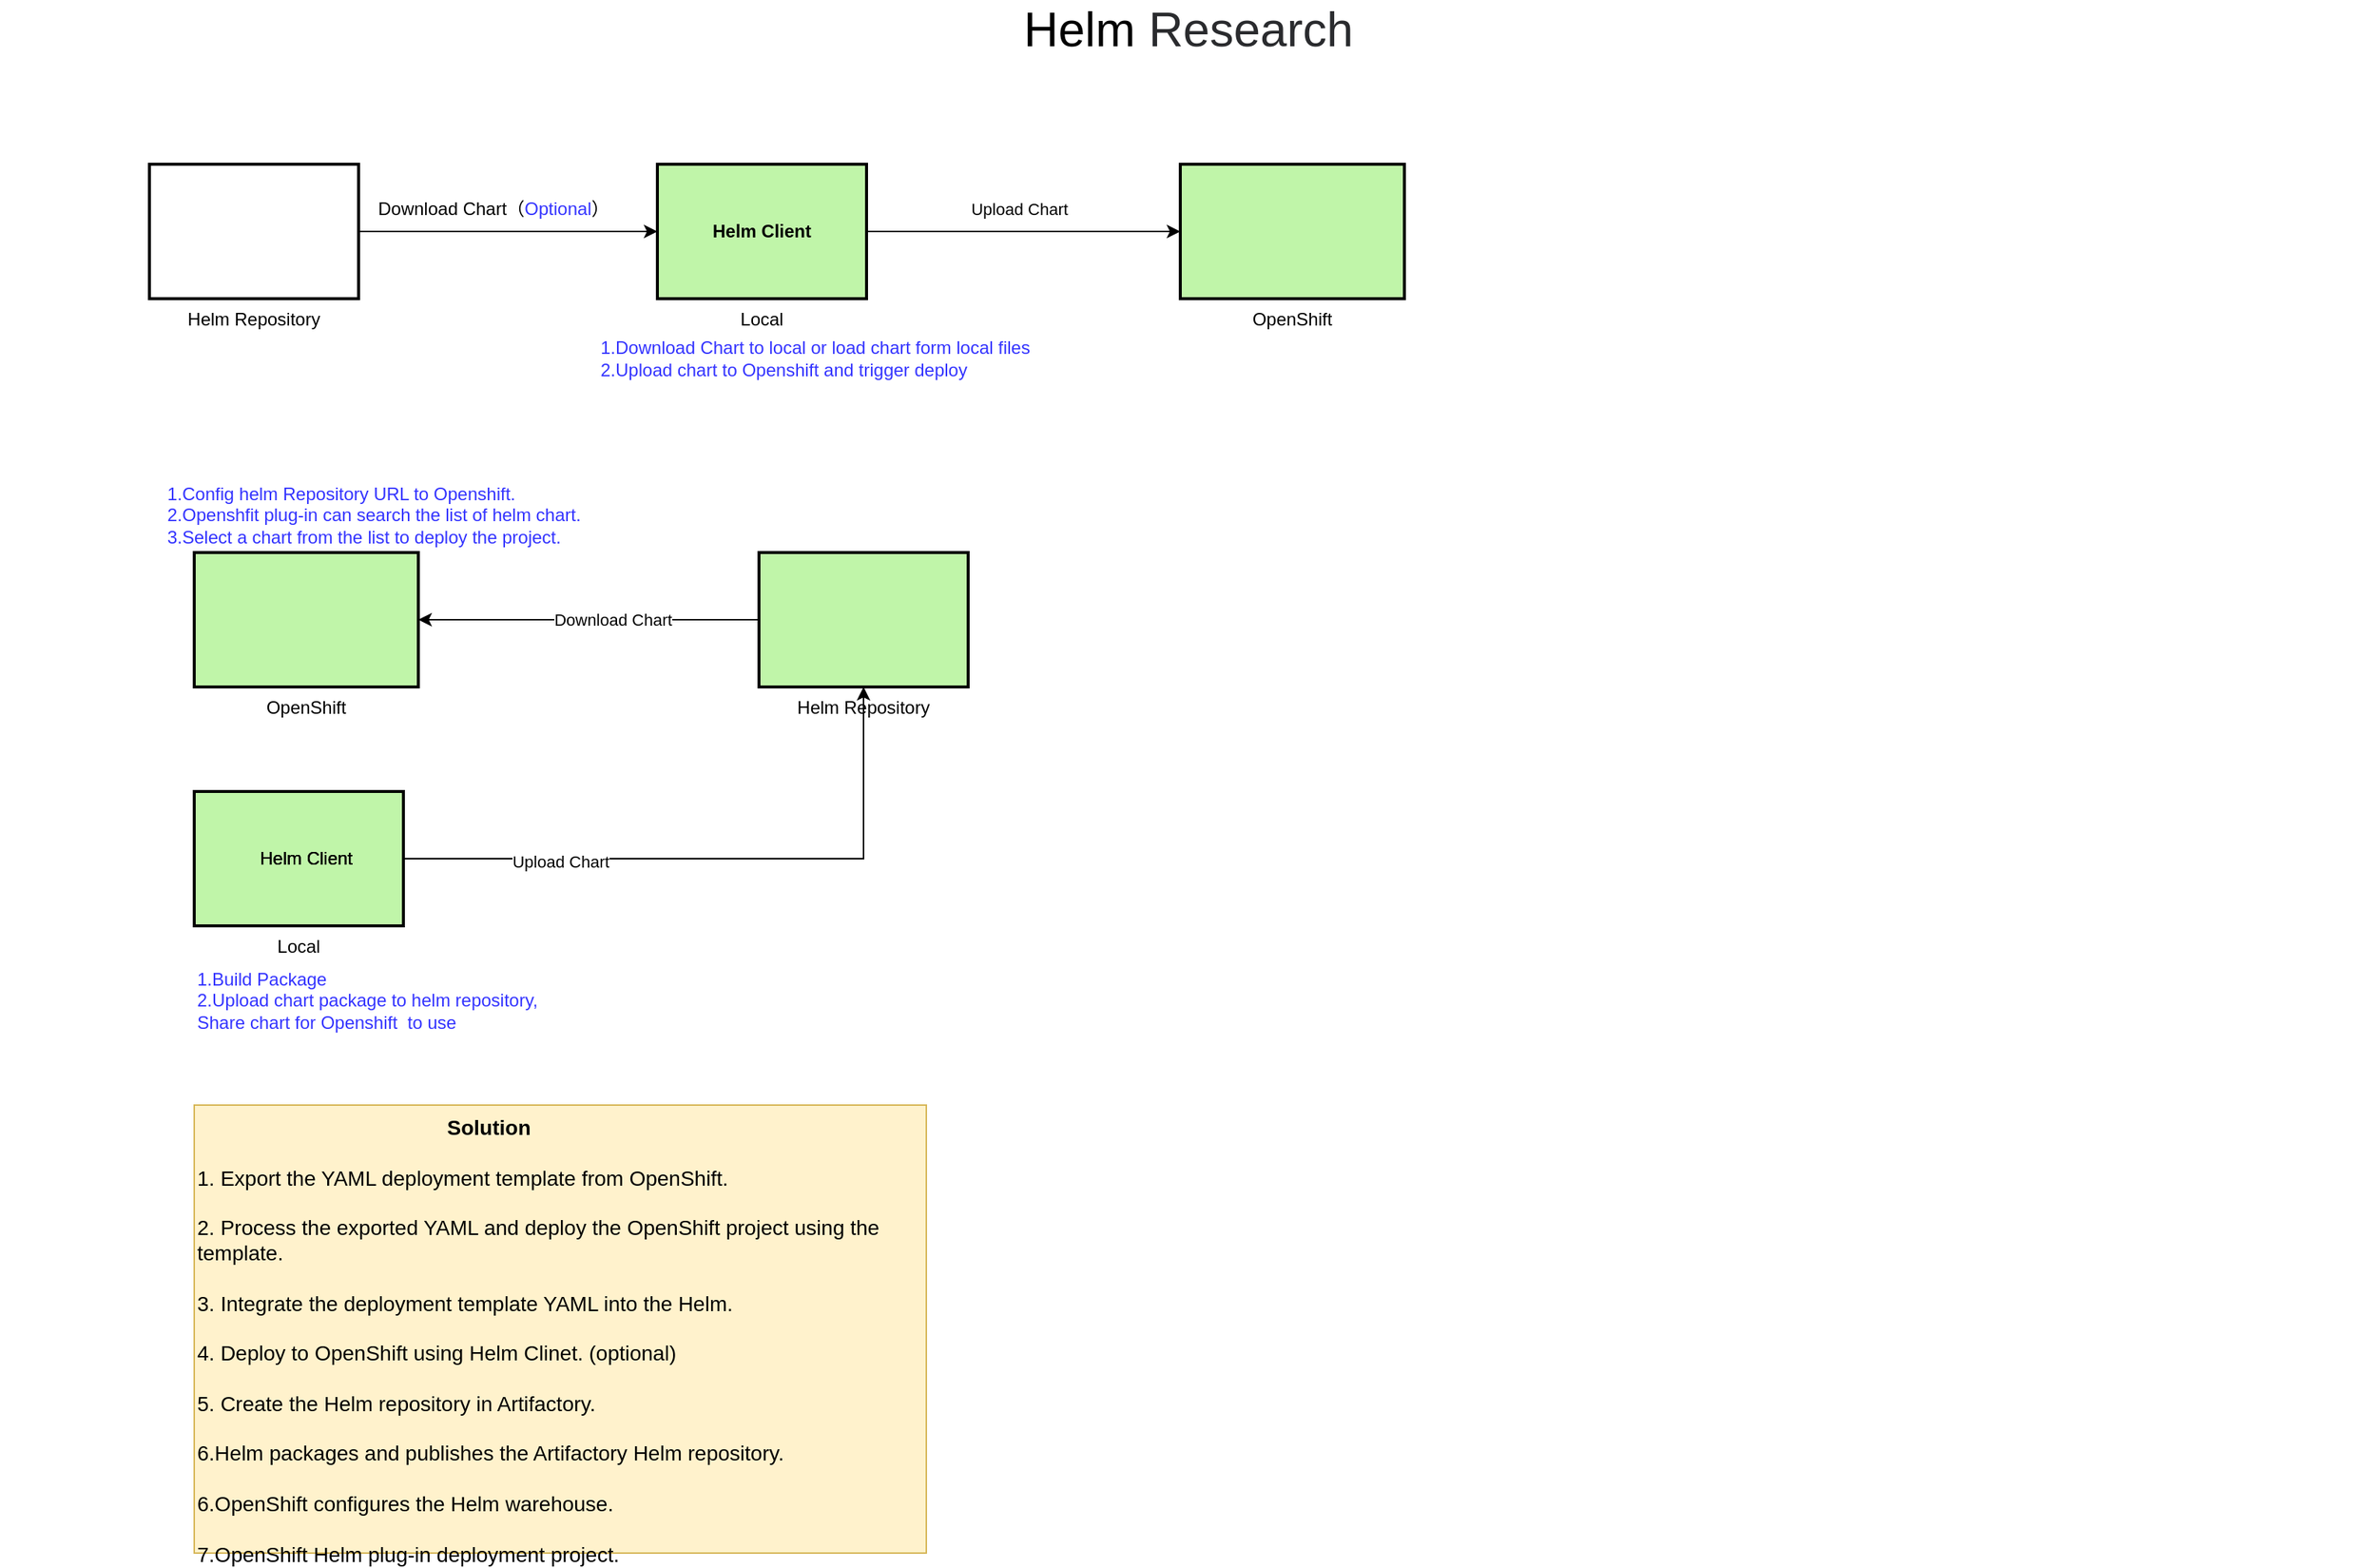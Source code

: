 <mxfile version="20.0.4" type="github">
  <diagram name="Page-1" id="74b105a0-9070-1c63-61bc-23e55f88626e">
    <mxGraphModel dx="1422" dy="786" grid="1" gridSize="10" guides="1" tooltips="1" connect="1" arrows="1" fold="1" page="1" pageScale="1.5" pageWidth="1169" pageHeight="826" background="none" math="0" shadow="0">
      <root>
        <mxCell id="0" style=";html=1;" />
        <mxCell id="1" style=";html=1;" parent="0" />
        <mxCell id="10b056a9c633e61c-4" value="OpenShift" style="strokeWidth=2;dashed=0;align=center;fontSize=12;shape=rect;verticalLabelPosition=bottom;verticalAlign=top;fillColor=#c0f5a9" parent="1" vertex="1">
          <mxGeometry x="210" y="410" width="150" height="90" as="geometry" />
        </mxCell>
        <mxCell id="10b056a9c633e61c-30" value="&lt;span style=&quot;font-size: 32px; font-weight: 400; text-align: left;&quot;&gt;Helm&amp;nbsp;&lt;/span&gt;&lt;span style=&quot;color: rgb(42, 43, 46); font-family: &amp;quot;PingFang SC&amp;quot;, &amp;quot;Microsoft YaHei&amp;quot;, 微软雅黑, 宋体, &amp;quot;Malgun Gothic&amp;quot;, sans-serif; font-size: 32px; font-weight: 500; text-align: left; background-color: rgb(255, 255, 255);&quot;&gt;Research&lt;/span&gt;" style="text;strokeColor=none;fillColor=none;html=1;fontSize=32;fontStyle=1;verticalAlign=middle;align=center;" parent="1" vertex="1">
          <mxGeometry x="80" y="40" width="1590" height="40" as="geometry" />
        </mxCell>
        <mxCell id="p1g5kv0qV7LEiEIXIhER-6" style="edgeStyle=orthogonalEdgeStyle;rounded=0;orthogonalLoop=1;jettySize=auto;html=1;" parent="1" source="p1g5kv0qV7LEiEIXIhER-1" target="10b056a9c633e61c-4" edge="1">
          <mxGeometry relative="1" as="geometry" />
        </mxCell>
        <mxCell id="p1g5kv0qV7LEiEIXIhER-7" value="Download Chart" style="edgeLabel;html=1;align=center;verticalAlign=middle;resizable=0;points=[];" parent="p1g5kv0qV7LEiEIXIhER-6" vertex="1" connectable="0">
          <mxGeometry x="-0.14" relative="1" as="geometry">
            <mxPoint as="offset" />
          </mxGeometry>
        </mxCell>
        <mxCell id="p1g5kv0qV7LEiEIXIhER-1" value="Helm Repository" style="strokeWidth=2;dashed=0;align=center;fontSize=12;shape=rect;verticalLabelPosition=bottom;verticalAlign=top;fillColor=#c0f5a9" parent="1" vertex="1">
          <mxGeometry x="588" y="410" width="140" height="90" as="geometry" />
        </mxCell>
        <mxCell id="p1g5kv0qV7LEiEIXIhER-4" style="edgeStyle=orthogonalEdgeStyle;rounded=0;orthogonalLoop=1;jettySize=auto;html=1;" parent="1" source="p1g5kv0qV7LEiEIXIhER-3" target="p1g5kv0qV7LEiEIXIhER-1" edge="1">
          <mxGeometry relative="1" as="geometry" />
        </mxCell>
        <mxCell id="p1g5kv0qV7LEiEIXIhER-5" value="Upload Chart" style="edgeLabel;html=1;align=center;verticalAlign=middle;resizable=0;points=[];" parent="p1g5kv0qV7LEiEIXIhER-4" vertex="1" connectable="0">
          <mxGeometry x="-0.503" y="-2" relative="1" as="geometry">
            <mxPoint as="offset" />
          </mxGeometry>
        </mxCell>
        <mxCell id="p1g5kv0qV7LEiEIXIhER-3" value="Local" style="strokeWidth=2;dashed=0;align=center;fontSize=12;shape=rect;verticalLabelPosition=bottom;verticalAlign=top;fillColor=#c0f5a9" parent="1" vertex="1">
          <mxGeometry x="210" y="570" width="140" height="90" as="geometry" />
        </mxCell>
        <mxCell id="p1g5kv0qV7LEiEIXIhER-8" value="OpenShift" style="strokeWidth=2;dashed=0;align=center;fontSize=12;shape=rect;verticalLabelPosition=bottom;verticalAlign=top;fillColor=#c0f5a9" parent="1" vertex="1">
          <mxGeometry x="870" y="150" width="150" height="90" as="geometry" />
        </mxCell>
        <mxCell id="p1g5kv0qV7LEiEIXIhER-12" style="edgeStyle=orthogonalEdgeStyle;rounded=0;orthogonalLoop=1;jettySize=auto;html=1;" parent="1" source="p1g5kv0qV7LEiEIXIhER-14" target="p1g5kv0qV7LEiEIXIhER-8" edge="1">
          <mxGeometry relative="1" as="geometry">
            <mxPoint x="968" y="120" as="targetPoint" />
          </mxGeometry>
        </mxCell>
        <mxCell id="p1g5kv0qV7LEiEIXIhER-13" value="Upload Chart" style="edgeLabel;html=1;align=center;verticalAlign=middle;resizable=0;points=[];" parent="p1g5kv0qV7LEiEIXIhER-12" vertex="1" connectable="0">
          <mxGeometry x="-0.503" y="-2" relative="1" as="geometry">
            <mxPoint x="50" y="-17" as="offset" />
          </mxGeometry>
        </mxCell>
        <mxCell id="p1g5kv0qV7LEiEIXIhER-14" value="Local" style="strokeWidth=2;dashed=0;align=center;fontSize=12;shape=rect;verticalLabelPosition=bottom;verticalAlign=top;fillColor=#c0f5a9" parent="1" vertex="1">
          <mxGeometry x="520" y="150" width="140" height="90" as="geometry" />
        </mxCell>
        <mxCell id="p1g5kv0qV7LEiEIXIhER-15" value="1.Build Package&lt;br&gt;2.Upload chart package to helm repository, Share chart for Openshift&amp;nbsp; to use" style="text;html=1;strokeColor=none;fillColor=none;align=left;verticalAlign=middle;whiteSpace=wrap;rounded=0;fontColor=#3333FF;" parent="1" vertex="1">
          <mxGeometry x="210" y="690" width="260" height="40" as="geometry" />
        </mxCell>
        <mxCell id="p1g5kv0qV7LEiEIXIhER-16" value="1.Download Chart to local or load chart form local files&lt;br&gt;2.Upload chart to Openshift and trigger deploy" style="text;html=1;strokeColor=none;fillColor=none;align=left;verticalAlign=middle;whiteSpace=wrap;rounded=0;fontColor=#3333FF;" parent="1" vertex="1">
          <mxGeometry x="480" y="260" width="300" height="40" as="geometry" />
        </mxCell>
        <mxCell id="p1g5kv0qV7LEiEIXIhER-17" value="1.Config helm&amp;nbsp;&lt;span style=&quot;text-align: center;&quot;&gt;Repository URL to Openshift.&lt;br&gt;2.Openshfit plug-in can search the list of helm chart.&lt;br&gt;3.Select a chart from the list to deploy the project.&lt;br&gt;&lt;/span&gt;" style="text;html=1;strokeColor=none;fillColor=none;align=left;verticalAlign=middle;whiteSpace=wrap;rounded=0;fontColor=#3333FF;" parent="1" vertex="1">
          <mxGeometry x="190" y="360" width="300" height="50" as="geometry" />
        </mxCell>
        <mxCell id="p1g5kv0qV7LEiEIXIhER-23" style="edgeStyle=orthogonalEdgeStyle;rounded=0;orthogonalLoop=1;jettySize=auto;html=1;fontFamily=Helvetica;fontSize=12;fontColor=default;" parent="1" source="p1g5kv0qV7LEiEIXIhER-18" target="p1g5kv0qV7LEiEIXIhER-14" edge="1">
          <mxGeometry relative="1" as="geometry" />
        </mxCell>
        <mxCell id="p1g5kv0qV7LEiEIXIhER-24" value="Download Chart（&lt;font color=&quot;#3333ff&quot;&gt;Optional&lt;/font&gt;）" style="edgeLabel;html=1;align=center;verticalAlign=middle;resizable=0;points=[];fontSize=12;fontFamily=Helvetica;fontColor=default;" parent="p1g5kv0qV7LEiEIXIhER-23" vertex="1" connectable="0">
          <mxGeometry x="-0.12" y="-2" relative="1" as="geometry">
            <mxPoint x="2" y="-17" as="offset" />
          </mxGeometry>
        </mxCell>
        <mxCell id="p1g5kv0qV7LEiEIXIhER-18" value="Helm Repository" style="strokeWidth=2;dashed=0;align=center;fontSize=12;shape=rect;verticalLabelPosition=bottom;verticalAlign=top;" parent="1" vertex="1">
          <mxGeometry x="180" y="150" width="140" height="90" as="geometry" />
        </mxCell>
        <mxCell id="p1g5kv0qV7LEiEIXIhER-19" value="&lt;span style=&quot;color: rgb(0, 0, 0);&quot;&gt;Helm&amp;nbsp;&lt;/span&gt;&lt;font color=&quot;#000000&quot;&gt;Client&lt;/font&gt;" style="text;html=1;strokeColor=none;fillColor=none;align=center;verticalAlign=middle;whiteSpace=wrap;rounded=0;fontColor=#3333FF;" parent="1" vertex="1">
          <mxGeometry x="245" y="600" width="80" height="30" as="geometry" />
        </mxCell>
        <mxCell id="p1g5kv0qV7LEiEIXIhER-20" value="&lt;span style=&quot;color: rgb(0, 0, 0);&quot;&gt;Helm&amp;nbsp;&lt;/span&gt;&lt;font color=&quot;#000000&quot;&gt;Client&lt;/font&gt;" style="text;html=1;strokeColor=none;fillColor=none;align=center;verticalAlign=middle;whiteSpace=wrap;rounded=0;fontColor=#3333FF;fontStyle=1" parent="1" vertex="1">
          <mxGeometry x="550" y="180" width="80" height="30" as="geometry" />
        </mxCell>
        <mxCell id="p1g5kv0qV7LEiEIXIhER-21" value="&lt;span style=&quot;color: rgb(0, 0, 0);&quot;&gt;Helm&amp;nbsp;&lt;/span&gt;&lt;font color=&quot;#000000&quot;&gt;Client&lt;/font&gt;" style="text;html=1;strokeColor=none;fillColor=none;align=center;verticalAlign=middle;whiteSpace=wrap;rounded=0;fontColor=#3333FF;" parent="1" vertex="1">
          <mxGeometry x="245" y="600" width="80" height="30" as="geometry" />
        </mxCell>
        <mxCell id="p1g5kv0qV7LEiEIXIhER-22" value="&lt;span style=&quot;color: rgb(0, 0, 0);&quot;&gt;Helm&amp;nbsp;&lt;/span&gt;&lt;font color=&quot;#000000&quot;&gt;Client&lt;/font&gt;" style="text;html=1;strokeColor=none;fillColor=none;align=center;verticalAlign=middle;whiteSpace=wrap;rounded=0;fontColor=#3333FF;" parent="1" vertex="1">
          <mxGeometry x="245" y="600" width="80" height="30" as="geometry" />
        </mxCell>
        <mxCell id="d2Q_JBF2qQCRrt-6zEIx-3" value="&lt;div style=&quot;font-size: 14px;&quot;&gt;&amp;nbsp; &amp;nbsp; &amp;nbsp; &amp;nbsp; &amp;nbsp; &amp;nbsp; &amp;nbsp; &amp;nbsp; &amp;nbsp; &amp;nbsp; &amp;nbsp; &amp;nbsp; &amp;nbsp; &amp;nbsp; &amp;nbsp; &amp;nbsp; &amp;nbsp; &amp;nbsp; &amp;nbsp; &amp;nbsp; &amp;nbsp; &amp;nbsp;&lt;b&gt;Solution&lt;/b&gt;&lt;/div&gt;&lt;div style=&quot;font-size: 14px;&quot;&gt;&lt;b&gt;&lt;br&gt;&lt;/b&gt;1. Export the YAML deployment template from OpenShift.&lt;/div&gt;&lt;div style=&quot;font-size: 14px;&quot;&gt;&lt;br style=&quot;font-size: 14px;&quot;&gt;&lt;/div&gt;&lt;div style=&quot;font-size: 14px;&quot;&gt;2. Process the exported YAML and deploy the OpenShift project using the template.&lt;/div&gt;&lt;div style=&quot;font-size: 14px;&quot;&gt;&lt;br style=&quot;font-size: 14px;&quot;&gt;&lt;/div&gt;&lt;div style=&quot;font-size: 14px;&quot;&gt;3. Integrate the deployment template YAML into the Helm.&lt;/div&gt;&lt;div style=&quot;font-size: 14px;&quot;&gt;&lt;br style=&quot;font-size: 14px;&quot;&gt;&lt;/div&gt;&lt;div style=&quot;font-size: 14px;&quot;&gt;4. Deploy to OpenShift using Helm Clinet. (optional)&lt;/div&gt;&lt;div style=&quot;font-size: 14px;&quot;&gt;&lt;br&gt;&lt;/div&gt;&lt;div style=&quot;font-size: 14px;&quot;&gt;5. Create the Helm repository in Artifactory.&lt;/div&gt;&lt;div style=&quot;font-size: 14px;&quot;&gt;&lt;br style=&quot;font-size: 14px;&quot;&gt;&lt;/div&gt;&lt;div style=&quot;font-size: 14px;&quot;&gt;6.Helm packages and publishes the Artifactory Helm repository.&lt;/div&gt;&lt;div style=&quot;font-size: 14px;&quot;&gt;&lt;br style=&quot;font-size: 14px;&quot;&gt;&lt;/div&gt;&lt;div style=&quot;font-size: 14px;&quot;&gt;6.OpenShift configures the Helm warehouse.&lt;/div&gt;&lt;div style=&quot;font-size: 14px;&quot;&gt;&lt;br style=&quot;font-size: 14px;&quot;&gt;&lt;/div&gt;&lt;div style=&quot;font-size: 14px;&quot;&gt;7.OpenShift Helm plug-in deployment project.&lt;/div&gt;" style="rounded=0;whiteSpace=wrap;html=1;align=left;fillColor=#fff2cc;strokeColor=#d6b656;fontSize=14;verticalAlign=top;" vertex="1" parent="1">
          <mxGeometry x="210" y="780" width="490" height="300" as="geometry" />
        </mxCell>
      </root>
    </mxGraphModel>
  </diagram>
</mxfile>
